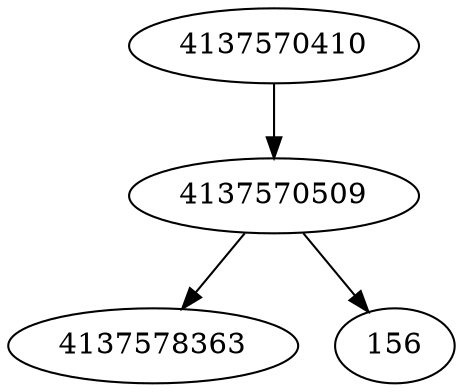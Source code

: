 strict digraph  {
4137570410;
4137578363;
156;
4137570509;
4137570410 -> 4137570509;
4137570509 -> 4137578363;
4137570509 -> 156;
}
